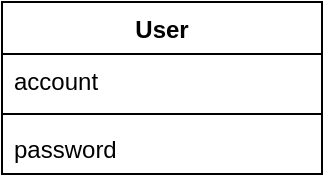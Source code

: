 <mxfile version="20.4.1" type="github"><diagram id="FJhDl0Zh7GPvTELW7BuC" name="Página-1"><mxGraphModel dx="786" dy="514" grid="1" gridSize="10" guides="1" tooltips="1" connect="1" arrows="1" fold="1" page="1" pageScale="1" pageWidth="827" pageHeight="1169" math="0" shadow="0"><root><mxCell id="0"/><mxCell id="1" parent="0"/><mxCell id="i_SgaHuwm2PZRNjnqhTu-5" value="User" style="swimlane;fontStyle=1;align=center;verticalAlign=top;childLayout=stackLayout;horizontal=1;startSize=26;horizontalStack=0;resizeParent=1;resizeParentMax=0;resizeLast=0;collapsible=1;marginBottom=0;" vertex="1" parent="1"><mxGeometry x="320" y="400" width="160" height="86" as="geometry"/></mxCell><mxCell id="i_SgaHuwm2PZRNjnqhTu-6" value="account" style="text;strokeColor=none;fillColor=none;align=left;verticalAlign=top;spacingLeft=4;spacingRight=4;overflow=hidden;rotatable=0;points=[[0,0.5],[1,0.5]];portConstraint=eastwest;" vertex="1" parent="i_SgaHuwm2PZRNjnqhTu-5"><mxGeometry y="26" width="160" height="26" as="geometry"/></mxCell><mxCell id="i_SgaHuwm2PZRNjnqhTu-7" value="" style="line;strokeWidth=1;fillColor=none;align=left;verticalAlign=middle;spacingTop=-1;spacingLeft=3;spacingRight=3;rotatable=0;labelPosition=right;points=[];portConstraint=eastwest;strokeColor=inherit;" vertex="1" parent="i_SgaHuwm2PZRNjnqhTu-5"><mxGeometry y="52" width="160" height="8" as="geometry"/></mxCell><mxCell id="i_SgaHuwm2PZRNjnqhTu-8" value="password" style="text;strokeColor=none;fillColor=none;align=left;verticalAlign=top;spacingLeft=4;spacingRight=4;overflow=hidden;rotatable=0;points=[[0,0.5],[1,0.5]];portConstraint=eastwest;" vertex="1" parent="i_SgaHuwm2PZRNjnqhTu-5"><mxGeometry y="60" width="160" height="26" as="geometry"/></mxCell></root></mxGraphModel></diagram></mxfile>